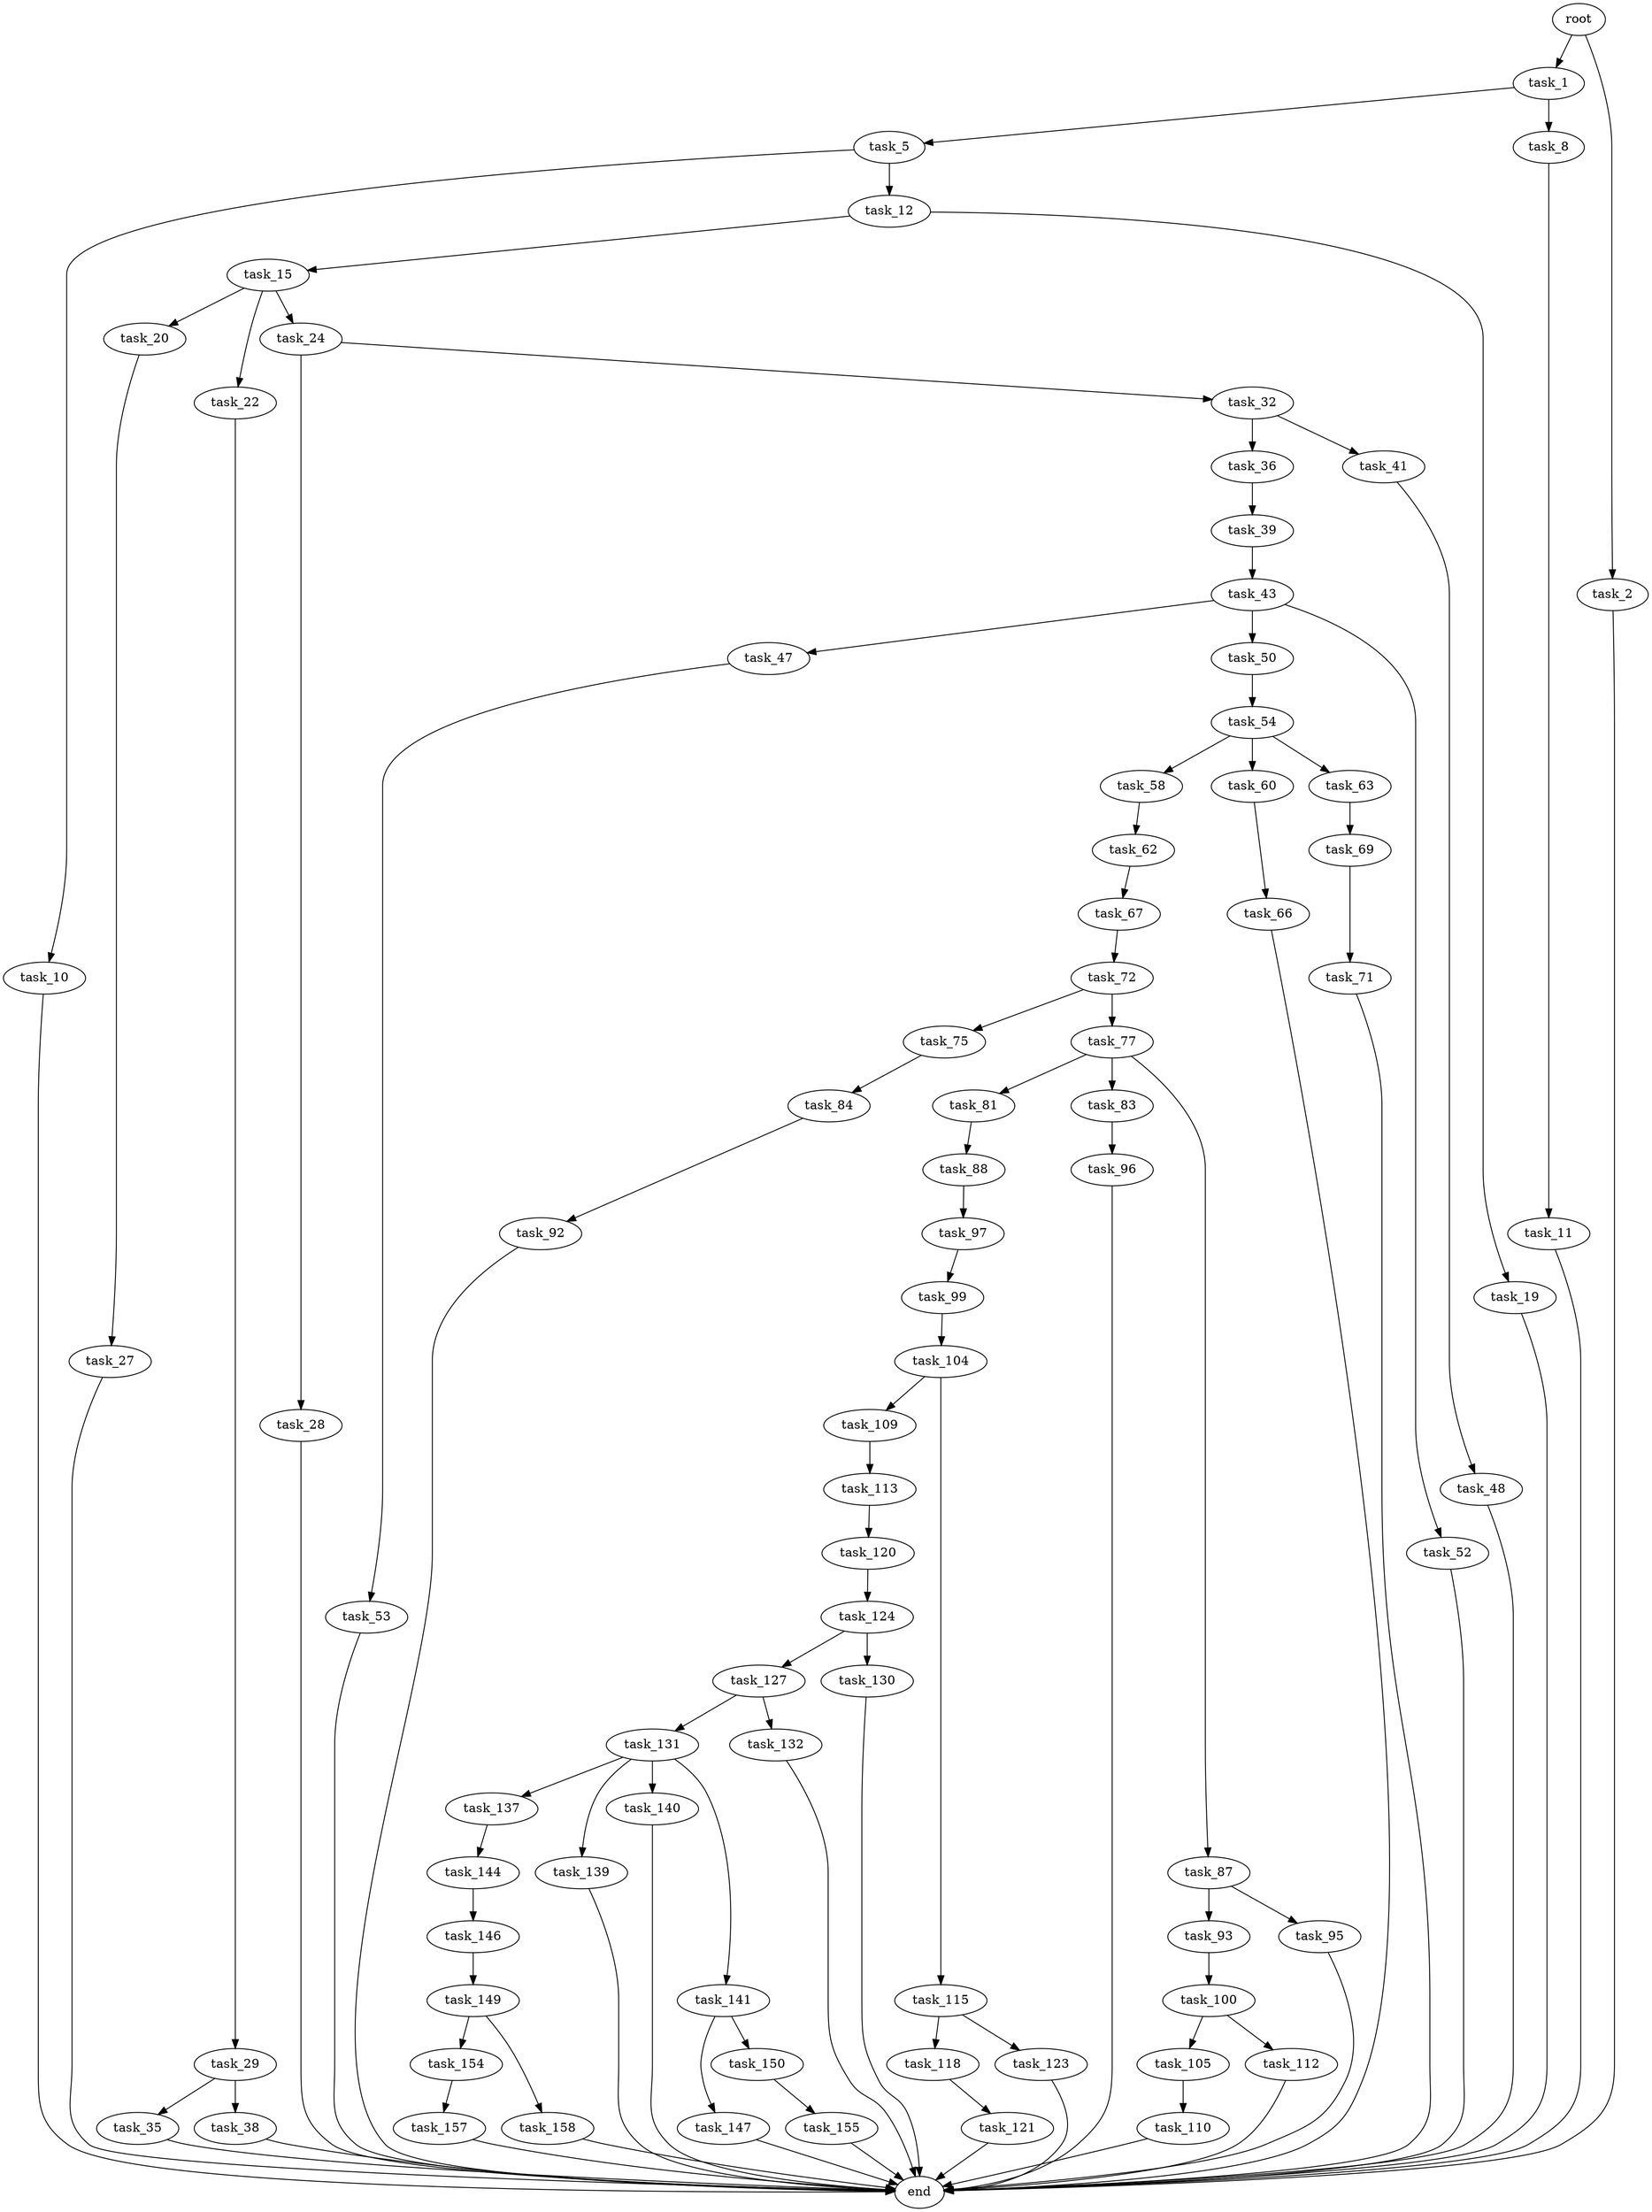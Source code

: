digraph G {
  root [size="0.000000"];
  task_1 [size="782757789696.000000"];
  task_2 [size="368293445632.000000"];
  task_5 [size="33965932237.000000"];
  task_8 [size="34843536476.000000"];
  task_10 [size="12204473953.000000"];
  task_11 [size="1073741824000.000000"];
  task_12 [size="247712901974.000000"];
  task_15 [size="769097298671.000000"];
  task_19 [size="231928233984.000000"];
  task_20 [size="134217728000.000000"];
  task_22 [size="2841622134.000000"];
  task_24 [size="368293445632.000000"];
  task_27 [size="34646975976.000000"];
  task_28 [size="481549646230.000000"];
  task_29 [size="579358514344.000000"];
  task_32 [size="14428363034.000000"];
  task_35 [size="782757789696.000000"];
  task_36 [size="549755813888.000000"];
  task_38 [size="24967451483.000000"];
  task_39 [size="16194979298.000000"];
  task_41 [size="782757789696.000000"];
  task_43 [size="6664666908.000000"];
  task_47 [size="352011884837.000000"];
  task_48 [size="352386309038.000000"];
  task_50 [size="1073741824000.000000"];
  task_52 [size="24096076626.000000"];
  task_53 [size="322109835464.000000"];
  task_54 [size="48217965057.000000"];
  task_58 [size="8589934592.000000"];
  task_60 [size="32838819498.000000"];
  task_62 [size="2063710856.000000"];
  task_63 [size="148194434036.000000"];
  task_66 [size="11686035124.000000"];
  task_67 [size="363186158357.000000"];
  task_69 [size="8589934592.000000"];
  task_71 [size="31289259559.000000"];
  task_72 [size="134217728000.000000"];
  task_75 [size="3452790832.000000"];
  task_77 [size="1073741824000.000000"];
  task_81 [size="80472604732.000000"];
  task_83 [size="1073741824000.000000"];
  task_84 [size="30668680595.000000"];
  task_87 [size="16738920476.000000"];
  task_88 [size="36470531106.000000"];
  task_92 [size="762051135.000000"];
  task_93 [size="31735945908.000000"];
  task_95 [size="368293445632.000000"];
  task_96 [size="782757789696.000000"];
  task_97 [size="134217728000.000000"];
  task_99 [size="1073741824000.000000"];
  task_100 [size="1073741824000.000000"];
  task_104 [size="1073741824000.000000"];
  task_105 [size="68719476736.000000"];
  task_109 [size="82438794483.000000"];
  task_110 [size="368293445632.000000"];
  task_112 [size="8589934592.000000"];
  task_113 [size="134217728000.000000"];
  task_115 [size="782757789696.000000"];
  task_118 [size="9219511157.000000"];
  task_120 [size="403275141650.000000"];
  task_121 [size="476103433933.000000"];
  task_123 [size="9345361211.000000"];
  task_124 [size="68513861085.000000"];
  task_127 [size="445416659152.000000"];
  task_130 [size="25211389674.000000"];
  task_131 [size="12662281893.000000"];
  task_132 [size="4601349324.000000"];
  task_137 [size="257953382671.000000"];
  task_139 [size="372974029242.000000"];
  task_140 [size="399219764094.000000"];
  task_141 [size="68719476736.000000"];
  task_144 [size="68719476736.000000"];
  task_146 [size="28991029248.000000"];
  task_147 [size="39520800797.000000"];
  task_149 [size="8589934592.000000"];
  task_150 [size="549755813888.000000"];
  task_154 [size="2867157339.000000"];
  task_155 [size="41261255948.000000"];
  task_157 [size="44352960341.000000"];
  task_158 [size="5612141221.000000"];
  end [size="0.000000"];

  root -> task_1 [size="1.000000"];
  root -> task_2 [size="1.000000"];
  task_1 -> task_5 [size="679477248.000000"];
  task_1 -> task_8 [size="679477248.000000"];
  task_2 -> end [size="1.000000"];
  task_5 -> task_10 [size="536870912.000000"];
  task_5 -> task_12 [size="536870912.000000"];
  task_8 -> task_11 [size="75497472.000000"];
  task_10 -> end [size="1.000000"];
  task_11 -> end [size="1.000000"];
  task_12 -> task_15 [size="209715200.000000"];
  task_12 -> task_19 [size="209715200.000000"];
  task_15 -> task_20 [size="536870912.000000"];
  task_15 -> task_22 [size="536870912.000000"];
  task_15 -> task_24 [size="536870912.000000"];
  task_19 -> end [size="1.000000"];
  task_20 -> task_27 [size="209715200.000000"];
  task_22 -> task_29 [size="75497472.000000"];
  task_24 -> task_28 [size="411041792.000000"];
  task_24 -> task_32 [size="411041792.000000"];
  task_27 -> end [size="1.000000"];
  task_28 -> end [size="1.000000"];
  task_29 -> task_35 [size="411041792.000000"];
  task_29 -> task_38 [size="411041792.000000"];
  task_32 -> task_36 [size="536870912.000000"];
  task_32 -> task_41 [size="536870912.000000"];
  task_35 -> end [size="1.000000"];
  task_36 -> task_39 [size="536870912.000000"];
  task_38 -> end [size="1.000000"];
  task_39 -> task_43 [size="411041792.000000"];
  task_41 -> task_48 [size="679477248.000000"];
  task_43 -> task_47 [size="134217728.000000"];
  task_43 -> task_50 [size="134217728.000000"];
  task_43 -> task_52 [size="134217728.000000"];
  task_47 -> task_53 [size="838860800.000000"];
  task_48 -> end [size="1.000000"];
  task_50 -> task_54 [size="838860800.000000"];
  task_52 -> end [size="1.000000"];
  task_53 -> end [size="1.000000"];
  task_54 -> task_58 [size="75497472.000000"];
  task_54 -> task_60 [size="75497472.000000"];
  task_54 -> task_63 [size="75497472.000000"];
  task_58 -> task_62 [size="33554432.000000"];
  task_60 -> task_66 [size="33554432.000000"];
  task_62 -> task_67 [size="33554432.000000"];
  task_63 -> task_69 [size="411041792.000000"];
  task_66 -> end [size="1.000000"];
  task_67 -> task_72 [size="301989888.000000"];
  task_69 -> task_71 [size="33554432.000000"];
  task_71 -> end [size="1.000000"];
  task_72 -> task_75 [size="209715200.000000"];
  task_72 -> task_77 [size="209715200.000000"];
  task_75 -> task_84 [size="301989888.000000"];
  task_77 -> task_81 [size="838860800.000000"];
  task_77 -> task_83 [size="838860800.000000"];
  task_77 -> task_87 [size="838860800.000000"];
  task_81 -> task_88 [size="301989888.000000"];
  task_83 -> task_96 [size="838860800.000000"];
  task_84 -> task_92 [size="838860800.000000"];
  task_87 -> task_93 [size="411041792.000000"];
  task_87 -> task_95 [size="411041792.000000"];
  task_88 -> task_97 [size="838860800.000000"];
  task_92 -> end [size="1.000000"];
  task_93 -> task_100 [size="536870912.000000"];
  task_95 -> end [size="1.000000"];
  task_96 -> end [size="1.000000"];
  task_97 -> task_99 [size="209715200.000000"];
  task_99 -> task_104 [size="838860800.000000"];
  task_100 -> task_105 [size="838860800.000000"];
  task_100 -> task_112 [size="838860800.000000"];
  task_104 -> task_109 [size="838860800.000000"];
  task_104 -> task_115 [size="838860800.000000"];
  task_105 -> task_110 [size="134217728.000000"];
  task_109 -> task_113 [size="75497472.000000"];
  task_110 -> end [size="1.000000"];
  task_112 -> end [size="1.000000"];
  task_113 -> task_120 [size="209715200.000000"];
  task_115 -> task_118 [size="679477248.000000"];
  task_115 -> task_123 [size="679477248.000000"];
  task_118 -> task_121 [size="209715200.000000"];
  task_120 -> task_124 [size="536870912.000000"];
  task_121 -> end [size="1.000000"];
  task_123 -> end [size="1.000000"];
  task_124 -> task_127 [size="75497472.000000"];
  task_124 -> task_130 [size="75497472.000000"];
  task_127 -> task_131 [size="679477248.000000"];
  task_127 -> task_132 [size="679477248.000000"];
  task_130 -> end [size="1.000000"];
  task_131 -> task_137 [size="536870912.000000"];
  task_131 -> task_139 [size="536870912.000000"];
  task_131 -> task_140 [size="536870912.000000"];
  task_131 -> task_141 [size="536870912.000000"];
  task_132 -> end [size="1.000000"];
  task_137 -> task_144 [size="209715200.000000"];
  task_139 -> end [size="1.000000"];
  task_140 -> end [size="1.000000"];
  task_141 -> task_147 [size="134217728.000000"];
  task_141 -> task_150 [size="134217728.000000"];
  task_144 -> task_146 [size="134217728.000000"];
  task_146 -> task_149 [size="75497472.000000"];
  task_147 -> end [size="1.000000"];
  task_149 -> task_154 [size="33554432.000000"];
  task_149 -> task_158 [size="33554432.000000"];
  task_150 -> task_155 [size="536870912.000000"];
  task_154 -> task_157 [size="75497472.000000"];
  task_155 -> end [size="1.000000"];
  task_157 -> end [size="1.000000"];
  task_158 -> end [size="1.000000"];
}
